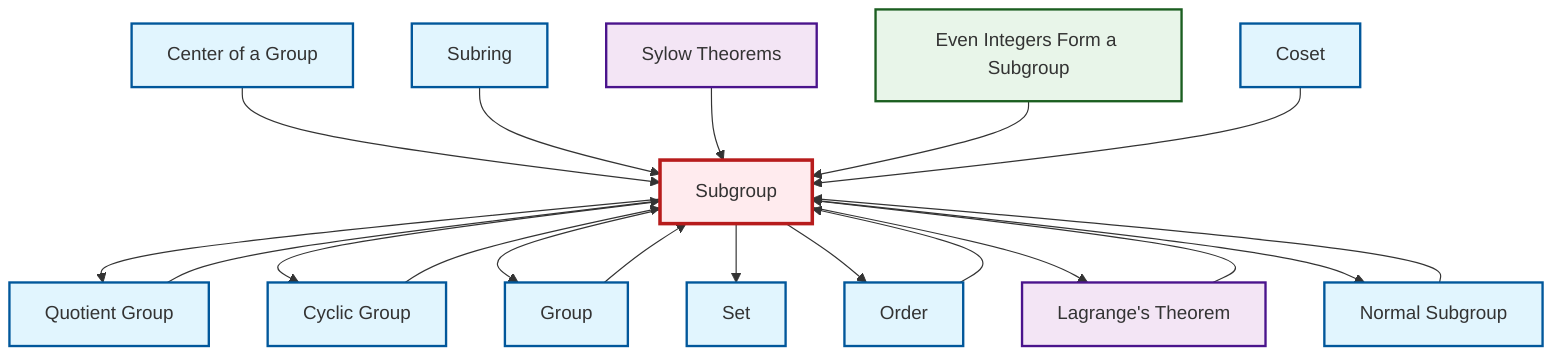 graph TD
    classDef definition fill:#e1f5fe,stroke:#01579b,stroke-width:2px
    classDef theorem fill:#f3e5f5,stroke:#4a148c,stroke-width:2px
    classDef axiom fill:#fff3e0,stroke:#e65100,stroke-width:2px
    classDef example fill:#e8f5e9,stroke:#1b5e20,stroke-width:2px
    classDef current fill:#ffebee,stroke:#b71c1c,stroke-width:3px
    def-coset["Coset"]:::definition
    def-cyclic-group["Cyclic Group"]:::definition
    def-group["Group"]:::definition
    def-quotient-group["Quotient Group"]:::definition
    thm-sylow["Sylow Theorems"]:::theorem
    def-order["Order"]:::definition
    ex-even-integers-subgroup["Even Integers Form a Subgroup"]:::example
    def-normal-subgroup["Normal Subgroup"]:::definition
    thm-lagrange["Lagrange's Theorem"]:::theorem
    def-center-of-group["Center of a Group"]:::definition
    def-subgroup["Subgroup"]:::definition
    def-set["Set"]:::definition
    def-subring["Subring"]:::definition
    thm-lagrange --> def-subgroup
    def-center-of-group --> def-subgroup
    def-subgroup --> def-quotient-group
    def-subring --> def-subgroup
    def-subgroup --> def-cyclic-group
    thm-sylow --> def-subgroup
    ex-even-integers-subgroup --> def-subgroup
    def-normal-subgroup --> def-subgroup
    def-subgroup --> def-group
    def-subgroup --> def-set
    def-subgroup --> def-order
    def-quotient-group --> def-subgroup
    def-subgroup --> thm-lagrange
    def-cyclic-group --> def-subgroup
    def-group --> def-subgroup
    def-order --> def-subgroup
    def-subgroup --> def-normal-subgroup
    def-coset --> def-subgroup
    class def-subgroup current